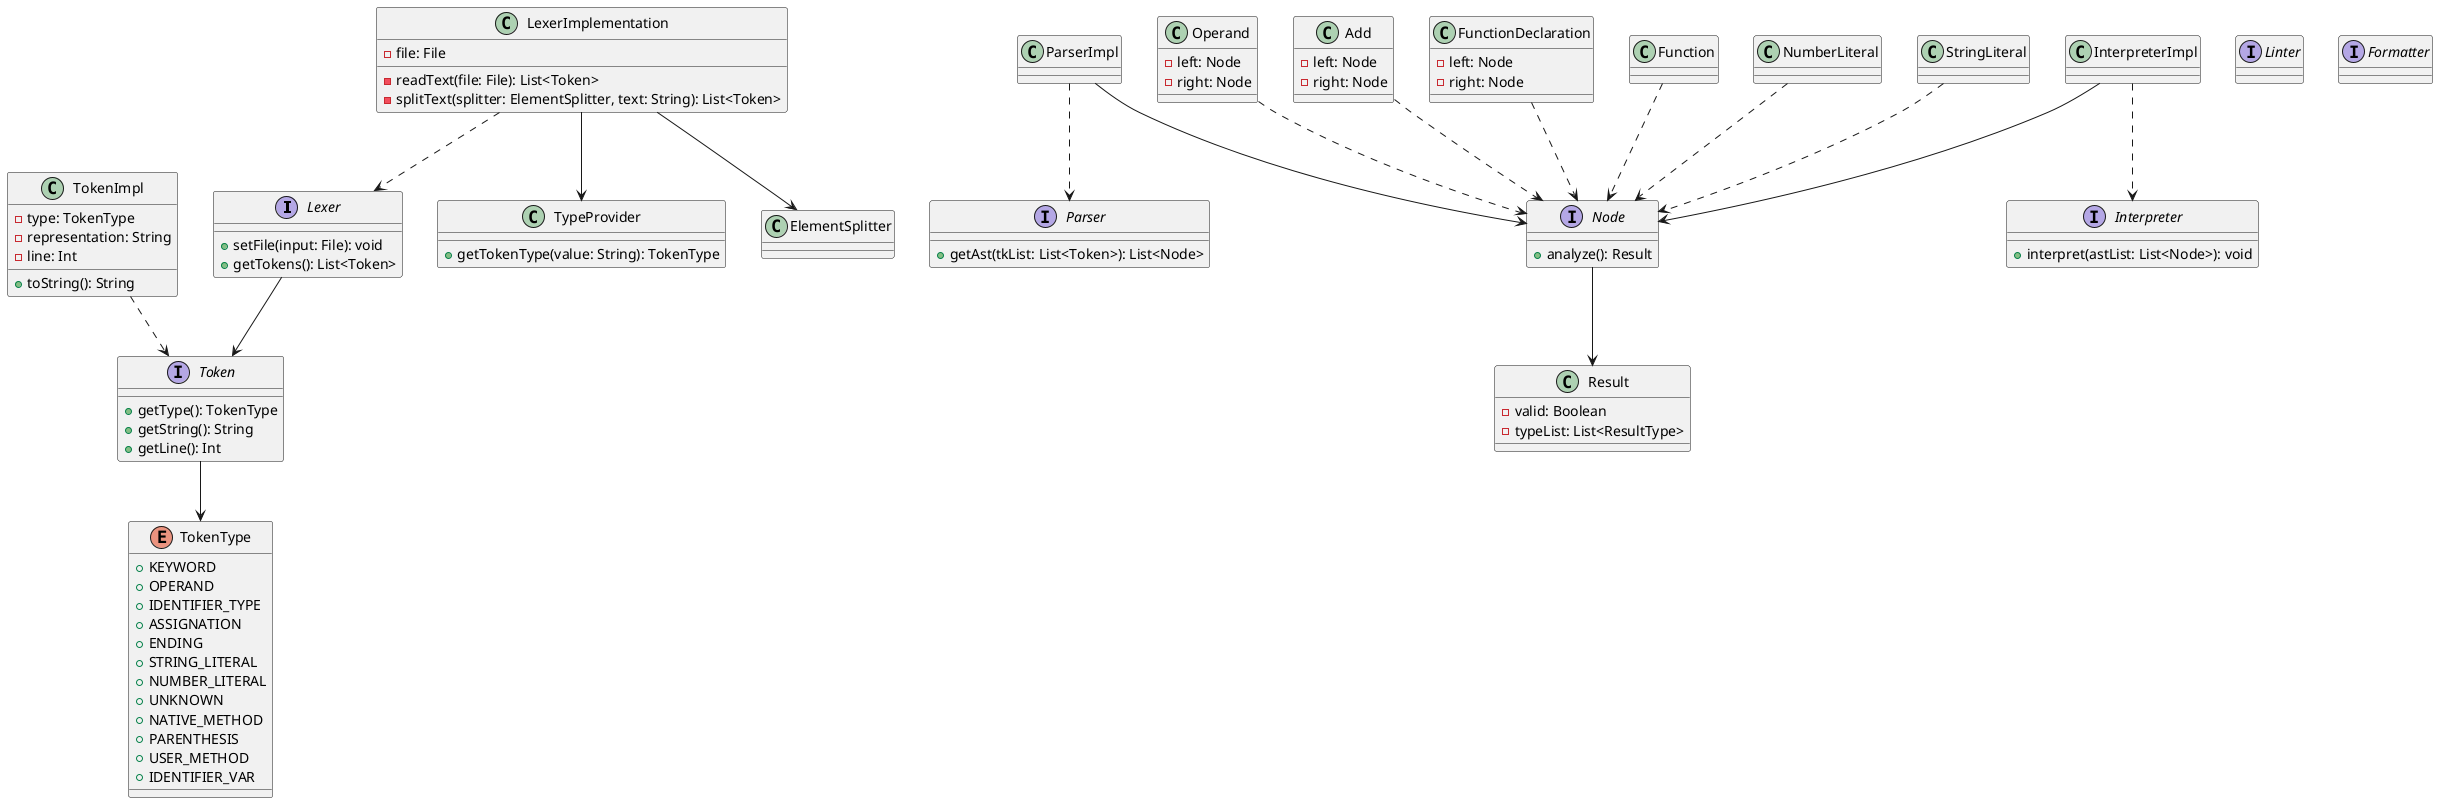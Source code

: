 @startuml

interface Lexer {
+ setFile(input: File): void
+ getTokens(): List<Token>
}

interface Token {
+ getType(): TokenType
+ getString(): String
+ getLine(): Int
}

class TokenImpl {
- type: TokenType
- representation: String
- line: Int
+ toString(): String
}

enum TokenType {
+ KEYWORD
+ OPERAND
+ IDENTIFIER_TYPE
+ ASSIGNATION
+ ENDING
+ STRING_LITERAL
+ NUMBER_LITERAL
+ UNKNOWN
+ NATIVE_METHOD
+ PARENTHESIS
+ USER_METHOD
+ IDENTIFIER_VAR
}

class TypeProvider {
+ getTokenType(value: String): TokenType
}

class LexerImplementation {
- file: File
- readText(file: File): List<Token>
- splitText(splitter: ElementSplitter, text: String): List<Token>
}

interface Parser {
+getAst(tkList: List<Token>): List<Node>
}

class ParserImpl {

}

interface Interpreter {
+interpret(astList: List<Node>): void
}

class InterpreterImpl {
}

interface Linter {
}

interface Formatter {
}

interface Node {
+analyze(): Result
}

class Result {
-valid: Boolean
-typeList: List<ResultType>
}

class Operand {
-left: Node
-right: Node
}

class Add {
-left: Node
-right: Node
}

class FunctionDeclaration {
-left: Node
-right: Node
}

class Function {
}

class NumberLiteral {
}
class StringLiteral {
}

LexerImplementation ..> Lexer
LexerImplementation --> ElementSplitter
LexerImplementation --> TypeProvider
Lexer --> Token
TokenImpl ..> Token
Token --> TokenType
Node --> Result
Operand ..> Node
Add ..> Node
FunctionDeclaration ..> Node
Function ..> Node
NumberLiteral ..> Node
StringLiteral ..> Node
ParserImpl ..> Parser
ParserImpl --> Node
InterpreterImpl ..> Interpreter
InterpreterImpl --> Node

@enduml